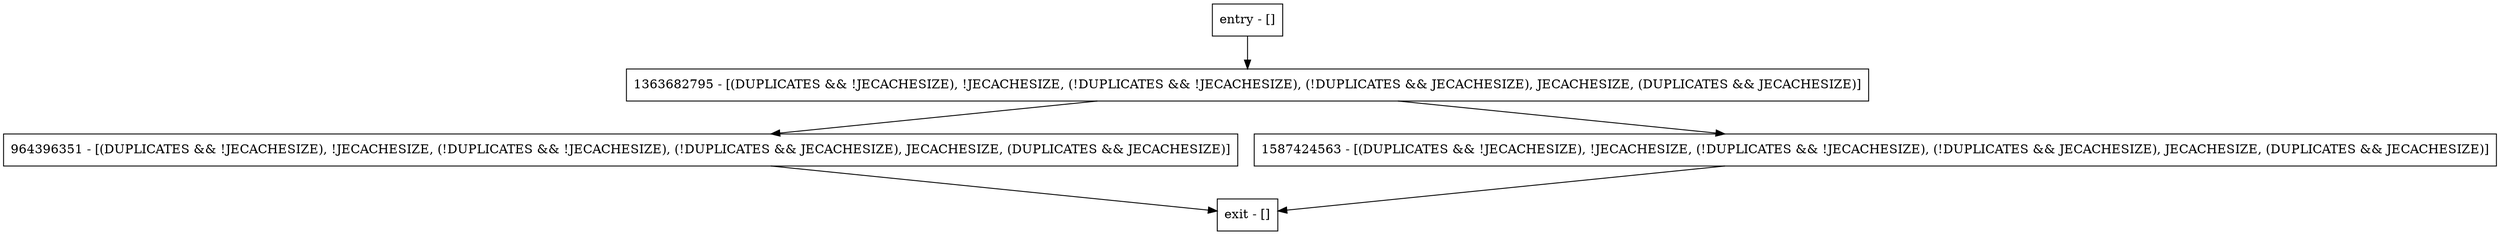 digraph assertState {
node [shape=record];
entry [label="entry - []"];
exit [label="exit - []"];
1363682795 [label="1363682795 - [(DUPLICATES && !JECACHESIZE), !JECACHESIZE, (!DUPLICATES && !JECACHESIZE), (!DUPLICATES && JECACHESIZE), JECACHESIZE, (DUPLICATES && JECACHESIZE)]"];
964396351 [label="964396351 - [(DUPLICATES && !JECACHESIZE), !JECACHESIZE, (!DUPLICATES && !JECACHESIZE), (!DUPLICATES && JECACHESIZE), JECACHESIZE, (DUPLICATES && JECACHESIZE)]"];
1587424563 [label="1587424563 - [(DUPLICATES && !JECACHESIZE), !JECACHESIZE, (!DUPLICATES && !JECACHESIZE), (!DUPLICATES && JECACHESIZE), JECACHESIZE, (DUPLICATES && JECACHESIZE)]"];
entry;
exit;
entry -> 1363682795;
1363682795 -> 964396351;
1363682795 -> 1587424563;
964396351 -> exit;
1587424563 -> exit;
}
